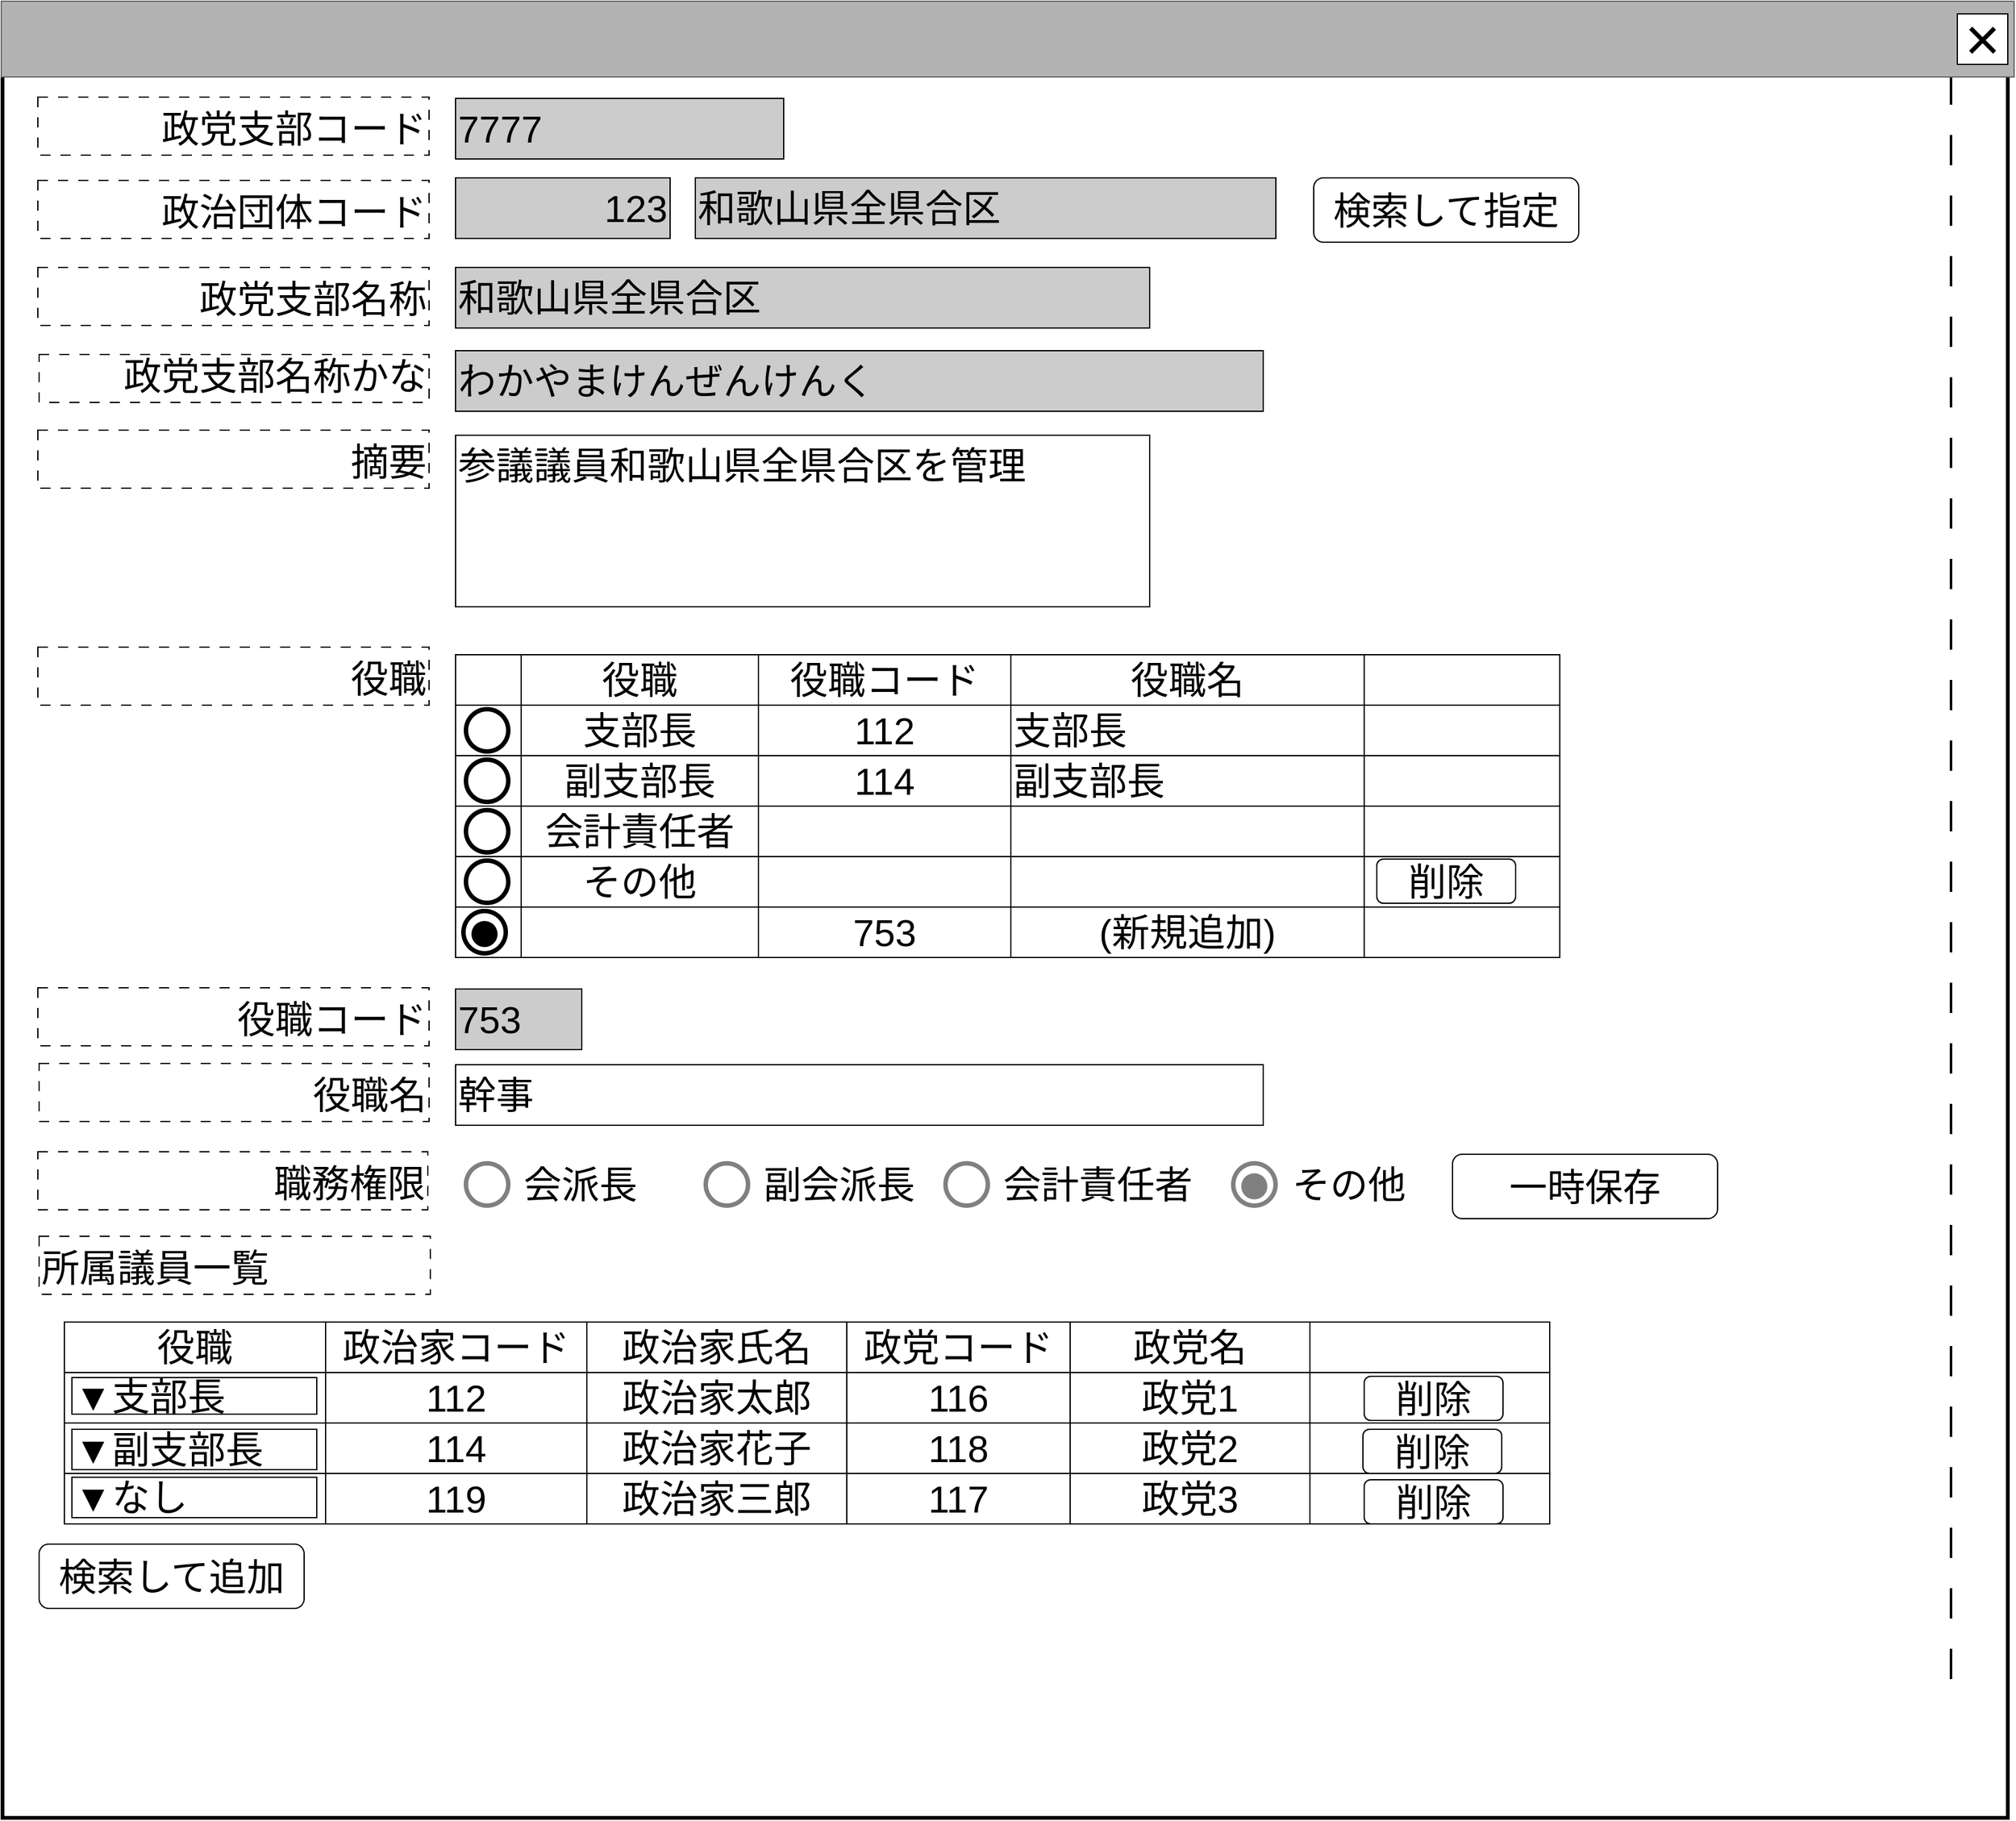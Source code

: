 <mxfile version="24.1.0" type="device">
  <diagram name="ページ1" id="LE8fIzdrHe0wcv1LTvfw">
    <mxGraphModel dx="2474" dy="1480" grid="1" gridSize="10" guides="1" tooltips="1" connect="1" arrows="1" fold="1" page="1" pageScale="1" pageWidth="1600" pageHeight="1200" math="0" shadow="0">
      <root>
        <mxCell id="0" />
        <mxCell id="cFaB45KztUIKXS-_cTrr-4" value="背景" style="locked=1;" parent="0" visible="0" />
        <mxCell id="cFaB45KztUIKXS-_cTrr-5" value="" style="rounded=0;whiteSpace=wrap;html=1;strokeWidth=3;" parent="cFaB45KztUIKXS-_cTrr-4" vertex="1">
          <mxGeometry x="1" y="1" width="1595" height="1180" as="geometry" />
        </mxCell>
        <mxCell id="cFaB45KztUIKXS-_cTrr-6" value="" style="rounded=0;whiteSpace=wrap;html=1;fillColor=#B3B3B3;fontColor=#333333;strokeColor=#666666;" parent="cFaB45KztUIKXS-_cTrr-4" vertex="1">
          <mxGeometry width="1595" height="60" as="geometry" />
        </mxCell>
        <mxCell id="cFaB45KztUIKXS-_cTrr-7" value="&lt;font style=&quot;font-size: 48px;&quot;&gt;×&lt;/font&gt;" style="rounded=0;whiteSpace=wrap;html=1;" parent="cFaB45KztUIKXS-_cTrr-4" vertex="1">
          <mxGeometry x="1550" y="10" width="40" height="40" as="geometry" />
        </mxCell>
        <mxCell id="cFaB45KztUIKXS-_cTrr-8" value="" style="rounded=0;whiteSpace=wrap;html=1;" parent="cFaB45KztUIKXS-_cTrr-4" vertex="1">
          <mxGeometry x="830" y="670" width="120" height="60" as="geometry" />
        </mxCell>
        <mxCell id="cFaB45KztUIKXS-_cTrr-9" value="ウインドウ" style="locked=1;" parent="0" />
        <mxCell id="cFaB45KztUIKXS-_cTrr-10" value="" style="rounded=0;whiteSpace=wrap;html=1;strokeWidth=3;" parent="cFaB45KztUIKXS-_cTrr-9" vertex="1">
          <mxGeometry x="1" y="1" width="1589" height="1439" as="geometry" />
        </mxCell>
        <mxCell id="-B7vAh65pWOZDP9NlgqD-0" value="" style="line;strokeWidth=2;direction=south;html=1;dashed=1;dashPattern=12 12;" parent="cFaB45KztUIKXS-_cTrr-9" vertex="1">
          <mxGeometry x="1540" y="10" width="10" height="1320" as="geometry" />
        </mxCell>
        <mxCell id="cFaB45KztUIKXS-_cTrr-11" value="" style="rounded=0;whiteSpace=wrap;html=1;fillColor=#B3B3B3;fontColor=#333333;strokeColor=#666666;" parent="cFaB45KztUIKXS-_cTrr-9" vertex="1">
          <mxGeometry width="1595" height="60" as="geometry" />
        </mxCell>
        <mxCell id="cFaB45KztUIKXS-_cTrr-12" value="&lt;font style=&quot;font-size: 48px;&quot;&gt;×&lt;/font&gt;" style="rounded=0;whiteSpace=wrap;html=1;" parent="cFaB45KztUIKXS-_cTrr-9" vertex="1">
          <mxGeometry x="1550" y="10" width="40" height="40" as="geometry" />
        </mxCell>
        <mxCell id="cFaB45KztUIKXS-_cTrr-14" value="名称未設定レイヤ" style="" parent="0" />
        <mxCell id="cDHuPOXS9VM1hq6QltUD-43" value="&lt;span style=&quot;font-size: 30px;&quot;&gt;政党支部コード&lt;/span&gt;" style="rounded=0;whiteSpace=wrap;html=1;align=right;dashed=1;dashPattern=8 8;verticalAlign=bottom;" parent="cFaB45KztUIKXS-_cTrr-14" vertex="1">
          <mxGeometry x="29" y="76" width="310" height="46" as="geometry" />
        </mxCell>
        <mxCell id="cDHuPOXS9VM1hq6QltUD-46" value="&lt;span style=&quot;font-size: 30px;&quot;&gt;和歌山県全県合区&lt;/span&gt;" style="rounded=0;whiteSpace=wrap;html=1;align=left;fillColor=#CCCCCC;" parent="cFaB45KztUIKXS-_cTrr-14" vertex="1">
          <mxGeometry x="360" y="211" width="550" height="48" as="geometry" />
        </mxCell>
        <mxCell id="cDHuPOXS9VM1hq6QltUD-47" value="&lt;span style=&quot;font-size: 30px;&quot;&gt;政党支部名称かな&lt;/span&gt;" style="rounded=0;whiteSpace=wrap;html=1;align=right;dashed=1;dashPattern=8 8;verticalAlign=bottom;" parent="cFaB45KztUIKXS-_cTrr-14" vertex="1">
          <mxGeometry x="30" y="280" width="309" height="38" as="geometry" />
        </mxCell>
        <mxCell id="cDHuPOXS9VM1hq6QltUD-48" value="&lt;span style=&quot;font-size: 30px;&quot;&gt;わかやまけんぜんけんく&lt;/span&gt;" style="rounded=0;whiteSpace=wrap;html=1;align=left;fillColor=#CCCCCC;" parent="cFaB45KztUIKXS-_cTrr-14" vertex="1">
          <mxGeometry x="360" y="277" width="640" height="48" as="geometry" />
        </mxCell>
        <mxCell id="cDHuPOXS9VM1hq6QltUD-49" value="&lt;font style=&quot;font-size: 30px;&quot;&gt;7777&lt;/font&gt;" style="rounded=0;whiteSpace=wrap;html=1;align=left;fillColor=#CCCCCC;" parent="cFaB45KztUIKXS-_cTrr-14" vertex="1">
          <mxGeometry x="360" y="77" width="260" height="48" as="geometry" />
        </mxCell>
        <mxCell id="kxWkAaZomFuKM2yIZcbC-111" value="" style="shape=table;startSize=0;container=1;collapsible=0;childLayout=tableLayout;fontSize=16;" parent="cFaB45KztUIKXS-_cTrr-14" vertex="1">
          <mxGeometry x="50" y="1047" width="1177" height="160" as="geometry" />
        </mxCell>
        <mxCell id="kxWkAaZomFuKM2yIZcbC-112" value="" style="shape=tableRow;horizontal=0;startSize=0;swimlaneHead=0;swimlaneBody=0;strokeColor=inherit;top=0;left=0;bottom=0;right=0;collapsible=0;dropTarget=0;fillColor=none;points=[[0,0.5],[1,0.5]];portConstraint=eastwest;fontSize=16;" parent="kxWkAaZomFuKM2yIZcbC-111" vertex="1">
          <mxGeometry width="1177" height="40" as="geometry" />
        </mxCell>
        <mxCell id="h00NxnYhf-O3vJvK6x-P-5" value="&lt;font style=&quot;font-size: 30px;&quot;&gt;役職&lt;/font&gt;" style="shape=partialRectangle;html=1;whiteSpace=wrap;connectable=0;strokeColor=inherit;overflow=hidden;fillColor=none;top=0;left=0;bottom=0;right=0;pointerEvents=1;fontSize=16;" parent="kxWkAaZomFuKM2yIZcbC-112" vertex="1">
          <mxGeometry width="207" height="40" as="geometry">
            <mxRectangle width="207" height="40" as="alternateBounds" />
          </mxGeometry>
        </mxCell>
        <mxCell id="kxWkAaZomFuKM2yIZcbC-113" value="&lt;font style=&quot;font-size: 30px;&quot;&gt;政治家コード&lt;/font&gt;" style="shape=partialRectangle;html=1;whiteSpace=wrap;connectable=0;strokeColor=inherit;overflow=hidden;fillColor=none;top=0;left=0;bottom=0;right=0;pointerEvents=1;fontSize=16;" parent="kxWkAaZomFuKM2yIZcbC-112" vertex="1">
          <mxGeometry x="207" width="207" height="40" as="geometry">
            <mxRectangle width="207" height="40" as="alternateBounds" />
          </mxGeometry>
        </mxCell>
        <mxCell id="kxWkAaZomFuKM2yIZcbC-114" value="&lt;font style=&quot;font-size: 30px;&quot;&gt;政治家氏名&lt;/font&gt;" style="shape=partialRectangle;html=1;whiteSpace=wrap;connectable=0;strokeColor=inherit;overflow=hidden;fillColor=none;top=0;left=0;bottom=0;right=0;pointerEvents=1;fontSize=16;" parent="kxWkAaZomFuKM2yIZcbC-112" vertex="1">
          <mxGeometry x="414" width="206" height="40" as="geometry">
            <mxRectangle width="206" height="40" as="alternateBounds" />
          </mxGeometry>
        </mxCell>
        <mxCell id="kxWkAaZomFuKM2yIZcbC-115" value="&lt;font style=&quot;font-size: 30px;&quot;&gt;政党コード&lt;/font&gt;" style="shape=partialRectangle;html=1;whiteSpace=wrap;connectable=0;strokeColor=inherit;overflow=hidden;fillColor=none;top=0;left=0;bottom=0;right=0;pointerEvents=1;fontSize=16;" parent="kxWkAaZomFuKM2yIZcbC-112" vertex="1">
          <mxGeometry x="620" width="177" height="40" as="geometry">
            <mxRectangle width="177" height="40" as="alternateBounds" />
          </mxGeometry>
        </mxCell>
        <mxCell id="kxWkAaZomFuKM2yIZcbC-131" value="&lt;font style=&quot;font-size: 30px;&quot;&gt;政党名&lt;/font&gt;" style="shape=partialRectangle;html=1;whiteSpace=wrap;connectable=0;strokeColor=inherit;overflow=hidden;fillColor=none;top=0;left=0;bottom=0;right=0;pointerEvents=1;fontSize=16;" parent="kxWkAaZomFuKM2yIZcbC-112" vertex="1">
          <mxGeometry x="797" width="190" height="40" as="geometry">
            <mxRectangle width="190" height="40" as="alternateBounds" />
          </mxGeometry>
        </mxCell>
        <mxCell id="kdS2us7QfJVSO1tXntZr-59" style="shape=partialRectangle;html=1;whiteSpace=wrap;connectable=0;strokeColor=inherit;overflow=hidden;fillColor=none;top=0;left=0;bottom=0;right=0;pointerEvents=1;fontSize=16;" parent="kxWkAaZomFuKM2yIZcbC-112" vertex="1">
          <mxGeometry x="987" width="190" height="40" as="geometry">
            <mxRectangle width="190" height="40" as="alternateBounds" />
          </mxGeometry>
        </mxCell>
        <mxCell id="kxWkAaZomFuKM2yIZcbC-116" value="" style="shape=tableRow;horizontal=0;startSize=0;swimlaneHead=0;swimlaneBody=0;strokeColor=inherit;top=0;left=0;bottom=0;right=0;collapsible=0;dropTarget=0;fillColor=none;points=[[0,0.5],[1,0.5]];portConstraint=eastwest;fontSize=16;" parent="kxWkAaZomFuKM2yIZcbC-111" vertex="1">
          <mxGeometry y="40" width="1177" height="40" as="geometry" />
        </mxCell>
        <mxCell id="h00NxnYhf-O3vJvK6x-P-6" style="shape=partialRectangle;html=1;whiteSpace=wrap;connectable=0;strokeColor=inherit;overflow=hidden;fillColor=none;top=0;left=0;bottom=0;right=0;pointerEvents=1;fontSize=16;" parent="kxWkAaZomFuKM2yIZcbC-116" vertex="1">
          <mxGeometry width="207" height="40" as="geometry">
            <mxRectangle width="207" height="40" as="alternateBounds" />
          </mxGeometry>
        </mxCell>
        <mxCell id="kxWkAaZomFuKM2yIZcbC-117" value="&lt;font style=&quot;font-size: 30px;&quot;&gt;112&lt;/font&gt;" style="shape=partialRectangle;html=1;whiteSpace=wrap;connectable=0;strokeColor=inherit;overflow=hidden;fillColor=none;top=0;left=0;bottom=0;right=0;pointerEvents=1;fontSize=16;" parent="kxWkAaZomFuKM2yIZcbC-116" vertex="1">
          <mxGeometry x="207" width="207" height="40" as="geometry">
            <mxRectangle width="207" height="40" as="alternateBounds" />
          </mxGeometry>
        </mxCell>
        <mxCell id="kxWkAaZomFuKM2yIZcbC-118" value="&lt;font style=&quot;font-size: 30px;&quot;&gt;政治家太郎&lt;/font&gt;" style="shape=partialRectangle;html=1;whiteSpace=wrap;connectable=0;strokeColor=inherit;overflow=hidden;fillColor=none;top=0;left=0;bottom=0;right=0;pointerEvents=1;fontSize=16;" parent="kxWkAaZomFuKM2yIZcbC-116" vertex="1">
          <mxGeometry x="414" width="206" height="40" as="geometry">
            <mxRectangle width="206" height="40" as="alternateBounds" />
          </mxGeometry>
        </mxCell>
        <mxCell id="kxWkAaZomFuKM2yIZcbC-119" value="&lt;font style=&quot;font-size: 30px;&quot;&gt;116&lt;/font&gt;" style="shape=partialRectangle;html=1;whiteSpace=wrap;connectable=0;strokeColor=inherit;overflow=hidden;fillColor=none;top=0;left=0;bottom=0;right=0;pointerEvents=1;fontSize=16;" parent="kxWkAaZomFuKM2yIZcbC-116" vertex="1">
          <mxGeometry x="620" width="177" height="40" as="geometry">
            <mxRectangle width="177" height="40" as="alternateBounds" />
          </mxGeometry>
        </mxCell>
        <mxCell id="kxWkAaZomFuKM2yIZcbC-132" value="&lt;font style=&quot;font-size: 30px;&quot;&gt;政党1&lt;/font&gt;" style="shape=partialRectangle;html=1;whiteSpace=wrap;connectable=0;strokeColor=inherit;overflow=hidden;fillColor=none;top=0;left=0;bottom=0;right=0;pointerEvents=1;fontSize=16;" parent="kxWkAaZomFuKM2yIZcbC-116" vertex="1">
          <mxGeometry x="797" width="190" height="40" as="geometry">
            <mxRectangle width="190" height="40" as="alternateBounds" />
          </mxGeometry>
        </mxCell>
        <mxCell id="kdS2us7QfJVSO1tXntZr-60" value="" style="shape=partialRectangle;html=1;whiteSpace=wrap;connectable=0;strokeColor=inherit;overflow=hidden;fillColor=none;top=0;left=0;bottom=0;right=0;pointerEvents=1;fontSize=16;" parent="kxWkAaZomFuKM2yIZcbC-116" vertex="1">
          <mxGeometry x="987" width="190" height="40" as="geometry">
            <mxRectangle width="190" height="40" as="alternateBounds" />
          </mxGeometry>
        </mxCell>
        <mxCell id="kxWkAaZomFuKM2yIZcbC-120" value="" style="shape=tableRow;horizontal=0;startSize=0;swimlaneHead=0;swimlaneBody=0;strokeColor=inherit;top=0;left=0;bottom=0;right=0;collapsible=0;dropTarget=0;fillColor=none;points=[[0,0.5],[1,0.5]];portConstraint=eastwest;fontSize=16;" parent="kxWkAaZomFuKM2yIZcbC-111" vertex="1">
          <mxGeometry y="80" width="1177" height="40" as="geometry" />
        </mxCell>
        <mxCell id="h00NxnYhf-O3vJvK6x-P-7" style="shape=partialRectangle;html=1;whiteSpace=wrap;connectable=0;strokeColor=inherit;overflow=hidden;fillColor=none;top=0;left=0;bottom=0;right=0;pointerEvents=1;fontSize=16;" parent="kxWkAaZomFuKM2yIZcbC-120" vertex="1">
          <mxGeometry width="207" height="40" as="geometry">
            <mxRectangle width="207" height="40" as="alternateBounds" />
          </mxGeometry>
        </mxCell>
        <mxCell id="kxWkAaZomFuKM2yIZcbC-121" value="&lt;font style=&quot;font-size: 30px;&quot;&gt;114&lt;/font&gt;" style="shape=partialRectangle;html=1;whiteSpace=wrap;connectable=0;strokeColor=inherit;overflow=hidden;fillColor=none;top=0;left=0;bottom=0;right=0;pointerEvents=1;fontSize=16;" parent="kxWkAaZomFuKM2yIZcbC-120" vertex="1">
          <mxGeometry x="207" width="207" height="40" as="geometry">
            <mxRectangle width="207" height="40" as="alternateBounds" />
          </mxGeometry>
        </mxCell>
        <mxCell id="kxWkAaZomFuKM2yIZcbC-122" value="&lt;font style=&quot;font-size: 30px;&quot;&gt;政治家花子&lt;/font&gt;" style="shape=partialRectangle;html=1;whiteSpace=wrap;connectable=0;strokeColor=inherit;overflow=hidden;fillColor=none;top=0;left=0;bottom=0;right=0;pointerEvents=1;fontSize=16;" parent="kxWkAaZomFuKM2yIZcbC-120" vertex="1">
          <mxGeometry x="414" width="206" height="40" as="geometry">
            <mxRectangle width="206" height="40" as="alternateBounds" />
          </mxGeometry>
        </mxCell>
        <mxCell id="kxWkAaZomFuKM2yIZcbC-123" value="&lt;font style=&quot;font-size: 30px;&quot;&gt;118&lt;/font&gt;" style="shape=partialRectangle;html=1;whiteSpace=wrap;connectable=0;strokeColor=inherit;overflow=hidden;fillColor=none;top=0;left=0;bottom=0;right=0;pointerEvents=1;fontSize=16;" parent="kxWkAaZomFuKM2yIZcbC-120" vertex="1">
          <mxGeometry x="620" width="177" height="40" as="geometry">
            <mxRectangle width="177" height="40" as="alternateBounds" />
          </mxGeometry>
        </mxCell>
        <mxCell id="kxWkAaZomFuKM2yIZcbC-133" value="&lt;font style=&quot;font-size: 30px;&quot;&gt;政党2&lt;/font&gt;" style="shape=partialRectangle;html=1;whiteSpace=wrap;connectable=0;strokeColor=inherit;overflow=hidden;fillColor=none;top=0;left=0;bottom=0;right=0;pointerEvents=1;fontSize=16;" parent="kxWkAaZomFuKM2yIZcbC-120" vertex="1">
          <mxGeometry x="797" width="190" height="40" as="geometry">
            <mxRectangle width="190" height="40" as="alternateBounds" />
          </mxGeometry>
        </mxCell>
        <mxCell id="kdS2us7QfJVSO1tXntZr-61" style="shape=partialRectangle;html=1;whiteSpace=wrap;connectable=0;strokeColor=inherit;overflow=hidden;fillColor=none;top=0;left=0;bottom=0;right=0;pointerEvents=1;fontSize=16;" parent="kxWkAaZomFuKM2yIZcbC-120" vertex="1">
          <mxGeometry x="987" width="190" height="40" as="geometry">
            <mxRectangle width="190" height="40" as="alternateBounds" />
          </mxGeometry>
        </mxCell>
        <mxCell id="h00NxnYhf-O3vJvK6x-P-10" style="shape=tableRow;horizontal=0;startSize=0;swimlaneHead=0;swimlaneBody=0;strokeColor=inherit;top=0;left=0;bottom=0;right=0;collapsible=0;dropTarget=0;fillColor=none;points=[[0,0.5],[1,0.5]];portConstraint=eastwest;fontSize=16;" parent="kxWkAaZomFuKM2yIZcbC-111" vertex="1">
          <mxGeometry y="120" width="1177" height="40" as="geometry" />
        </mxCell>
        <mxCell id="h00NxnYhf-O3vJvK6x-P-11" style="shape=partialRectangle;html=1;whiteSpace=wrap;connectable=0;strokeColor=inherit;overflow=hidden;fillColor=none;top=0;left=0;bottom=0;right=0;pointerEvents=1;fontSize=16;" parent="h00NxnYhf-O3vJvK6x-P-10" vertex="1">
          <mxGeometry width="207" height="40" as="geometry">
            <mxRectangle width="207" height="40" as="alternateBounds" />
          </mxGeometry>
        </mxCell>
        <mxCell id="h00NxnYhf-O3vJvK6x-P-12" value="&lt;font style=&quot;font-size: 30px;&quot;&gt;119&lt;/font&gt;" style="shape=partialRectangle;html=1;whiteSpace=wrap;connectable=0;strokeColor=inherit;overflow=hidden;fillColor=none;top=0;left=0;bottom=0;right=0;pointerEvents=1;fontSize=16;" parent="h00NxnYhf-O3vJvK6x-P-10" vertex="1">
          <mxGeometry x="207" width="207" height="40" as="geometry">
            <mxRectangle width="207" height="40" as="alternateBounds" />
          </mxGeometry>
        </mxCell>
        <mxCell id="h00NxnYhf-O3vJvK6x-P-13" value="&lt;font style=&quot;font-size: 30px;&quot;&gt;政治家三郎&lt;/font&gt;" style="shape=partialRectangle;html=1;whiteSpace=wrap;connectable=0;strokeColor=inherit;overflow=hidden;fillColor=none;top=0;left=0;bottom=0;right=0;pointerEvents=1;fontSize=16;" parent="h00NxnYhf-O3vJvK6x-P-10" vertex="1">
          <mxGeometry x="414" width="206" height="40" as="geometry">
            <mxRectangle width="206" height="40" as="alternateBounds" />
          </mxGeometry>
        </mxCell>
        <mxCell id="h00NxnYhf-O3vJvK6x-P-14" value="&lt;font style=&quot;font-size: 30px;&quot;&gt;117&lt;/font&gt;" style="shape=partialRectangle;html=1;whiteSpace=wrap;connectable=0;strokeColor=inherit;overflow=hidden;fillColor=none;top=0;left=0;bottom=0;right=0;pointerEvents=1;fontSize=16;" parent="h00NxnYhf-O3vJvK6x-P-10" vertex="1">
          <mxGeometry x="620" width="177" height="40" as="geometry">
            <mxRectangle width="177" height="40" as="alternateBounds" />
          </mxGeometry>
        </mxCell>
        <mxCell id="h00NxnYhf-O3vJvK6x-P-15" value="&lt;font style=&quot;font-size: 30px;&quot;&gt;政党3&lt;/font&gt;" style="shape=partialRectangle;html=1;whiteSpace=wrap;connectable=0;strokeColor=inherit;overflow=hidden;fillColor=none;top=0;left=0;bottom=0;right=0;pointerEvents=1;fontSize=16;" parent="h00NxnYhf-O3vJvK6x-P-10" vertex="1">
          <mxGeometry x="797" width="190" height="40" as="geometry">
            <mxRectangle width="190" height="40" as="alternateBounds" />
          </mxGeometry>
        </mxCell>
        <mxCell id="kdS2us7QfJVSO1tXntZr-62" style="shape=partialRectangle;html=1;whiteSpace=wrap;connectable=0;strokeColor=inherit;overflow=hidden;fillColor=none;top=0;left=0;bottom=0;right=0;pointerEvents=1;fontSize=16;" parent="h00NxnYhf-O3vJvK6x-P-10" vertex="1">
          <mxGeometry x="987" width="190" height="40" as="geometry">
            <mxRectangle width="190" height="40" as="alternateBounds" />
          </mxGeometry>
        </mxCell>
        <mxCell id="kxWkAaZomFuKM2yIZcbC-124" value="&lt;span style=&quot;font-size: 30px;&quot;&gt;所属議員一覧&lt;/span&gt;" style="rounded=0;whiteSpace=wrap;html=1;align=left;dashed=1;dashPattern=8 8;verticalAlign=bottom;" parent="cFaB45KztUIKXS-_cTrr-14" vertex="1">
          <mxGeometry x="30" y="979" width="310" height="46" as="geometry" />
        </mxCell>
        <mxCell id="h00NxnYhf-O3vJvK6x-P-8" value="&lt;span style=&quot;font-size: 30px;&quot;&gt;▼支部長&lt;/span&gt;" style="rounded=0;whiteSpace=wrap;html=1;align=left;" parent="cFaB45KztUIKXS-_cTrr-14" vertex="1">
          <mxGeometry x="56" y="1091" width="194" height="29" as="geometry" />
        </mxCell>
        <mxCell id="h00NxnYhf-O3vJvK6x-P-9" value="&lt;span style=&quot;font-size: 30px;&quot;&gt;▼副支部長&lt;/span&gt;" style="rounded=0;whiteSpace=wrap;html=1;align=left;" parent="cFaB45KztUIKXS-_cTrr-14" vertex="1">
          <mxGeometry x="56" y="1132" width="194" height="32" as="geometry" />
        </mxCell>
        <mxCell id="h00NxnYhf-O3vJvK6x-P-18" value="&lt;span style=&quot;font-size: 30px;&quot;&gt;▼なし&lt;/span&gt;" style="rounded=0;whiteSpace=wrap;html=1;align=left;" parent="cFaB45KztUIKXS-_cTrr-14" vertex="1">
          <mxGeometry x="56" y="1170" width="194" height="32" as="geometry" />
        </mxCell>
        <mxCell id="kdS2us7QfJVSO1tXntZr-0" value="&lt;span style=&quot;font-size: 30px;&quot;&gt;役職&lt;/span&gt;" style="rounded=0;whiteSpace=wrap;html=1;align=right;dashed=1;dashPattern=8 8;verticalAlign=bottom;" parent="cFaB45KztUIKXS-_cTrr-14" vertex="1">
          <mxGeometry x="29" y="512" width="310" height="46" as="geometry" />
        </mxCell>
        <mxCell id="kdS2us7QfJVSO1tXntZr-1" value="" style="shape=table;startSize=0;container=1;collapsible=0;childLayout=tableLayout;fontSize=16;" parent="cFaB45KztUIKXS-_cTrr-14" vertex="1">
          <mxGeometry x="360" y="518" width="875" height="240" as="geometry" />
        </mxCell>
        <mxCell id="kdS2us7QfJVSO1tXntZr-2" value="" style="shape=tableRow;horizontal=0;startSize=0;swimlaneHead=0;swimlaneBody=0;strokeColor=inherit;top=0;left=0;bottom=0;right=0;collapsible=0;dropTarget=0;fillColor=none;points=[[0,0.5],[1,0.5]];portConstraint=eastwest;fontSize=16;" parent="kdS2us7QfJVSO1tXntZr-1" vertex="1">
          <mxGeometry width="875" height="40" as="geometry" />
        </mxCell>
        <mxCell id="kdS2us7QfJVSO1tXntZr-38" style="shape=partialRectangle;html=1;whiteSpace=wrap;connectable=0;strokeColor=inherit;overflow=hidden;fillColor=none;top=0;left=0;bottom=0;right=0;pointerEvents=1;fontSize=16;" parent="kdS2us7QfJVSO1tXntZr-2" vertex="1">
          <mxGeometry width="52" height="40" as="geometry">
            <mxRectangle width="52" height="40" as="alternateBounds" />
          </mxGeometry>
        </mxCell>
        <mxCell id="kdS2us7QfJVSO1tXntZr-3" value="&lt;font style=&quot;font-size: 30px;&quot;&gt;役職&lt;/font&gt;" style="shape=partialRectangle;html=1;whiteSpace=wrap;connectable=0;strokeColor=inherit;overflow=hidden;fillColor=none;top=0;left=0;bottom=0;right=0;pointerEvents=1;fontSize=16;" parent="kdS2us7QfJVSO1tXntZr-2" vertex="1">
          <mxGeometry x="52" width="188" height="40" as="geometry">
            <mxRectangle width="188" height="40" as="alternateBounds" />
          </mxGeometry>
        </mxCell>
        <mxCell id="kdS2us7QfJVSO1tXntZr-4" value="&lt;font style=&quot;font-size: 30px;&quot;&gt;役職コード&lt;/font&gt;" style="shape=partialRectangle;html=1;whiteSpace=wrap;connectable=0;strokeColor=inherit;overflow=hidden;fillColor=none;top=0;left=0;bottom=0;right=0;pointerEvents=1;fontSize=16;" parent="kdS2us7QfJVSO1tXntZr-2" vertex="1">
          <mxGeometry x="240" width="200" height="40" as="geometry">
            <mxRectangle width="200" height="40" as="alternateBounds" />
          </mxGeometry>
        </mxCell>
        <mxCell id="kdS2us7QfJVSO1tXntZr-5" value="&lt;span style=&quot;font-size: 30px;&quot;&gt;役職名&lt;/span&gt;" style="shape=partialRectangle;html=1;whiteSpace=wrap;connectable=0;strokeColor=inherit;overflow=hidden;fillColor=none;top=0;left=0;bottom=0;right=0;pointerEvents=1;fontSize=16;" parent="kdS2us7QfJVSO1tXntZr-2" vertex="1">
          <mxGeometry x="440" width="280" height="40" as="geometry">
            <mxRectangle width="280" height="40" as="alternateBounds" />
          </mxGeometry>
        </mxCell>
        <mxCell id="kdS2us7QfJVSO1tXntZr-6" value="" style="shape=partialRectangle;html=1;whiteSpace=wrap;connectable=0;strokeColor=inherit;overflow=hidden;fillColor=none;top=0;left=0;bottom=0;right=0;pointerEvents=1;fontSize=16;" parent="kdS2us7QfJVSO1tXntZr-2" vertex="1">
          <mxGeometry x="720" width="155" height="40" as="geometry">
            <mxRectangle width="155" height="40" as="alternateBounds" />
          </mxGeometry>
        </mxCell>
        <mxCell id="kdS2us7QfJVSO1tXntZr-8" value="" style="shape=tableRow;horizontal=0;startSize=0;swimlaneHead=0;swimlaneBody=0;strokeColor=inherit;top=0;left=0;bottom=0;right=0;collapsible=0;dropTarget=0;fillColor=none;points=[[0,0.5],[1,0.5]];portConstraint=eastwest;fontSize=16;" parent="kdS2us7QfJVSO1tXntZr-1" vertex="1">
          <mxGeometry y="40" width="875" height="40" as="geometry" />
        </mxCell>
        <mxCell id="kdS2us7QfJVSO1tXntZr-39" style="shape=partialRectangle;html=1;whiteSpace=wrap;connectable=0;strokeColor=inherit;overflow=hidden;fillColor=none;top=0;left=0;bottom=0;right=0;pointerEvents=1;fontSize=16;" parent="kdS2us7QfJVSO1tXntZr-8" vertex="1">
          <mxGeometry width="52" height="40" as="geometry">
            <mxRectangle width="52" height="40" as="alternateBounds" />
          </mxGeometry>
        </mxCell>
        <mxCell id="kdS2us7QfJVSO1tXntZr-9" value="&lt;font style=&quot;font-size: 30px;&quot;&gt;支部長&lt;/font&gt;" style="shape=partialRectangle;html=1;whiteSpace=wrap;connectable=0;strokeColor=inherit;overflow=hidden;fillColor=none;top=0;left=0;bottom=0;right=0;pointerEvents=1;fontSize=16;" parent="kdS2us7QfJVSO1tXntZr-8" vertex="1">
          <mxGeometry x="52" width="188" height="40" as="geometry">
            <mxRectangle width="188" height="40" as="alternateBounds" />
          </mxGeometry>
        </mxCell>
        <mxCell id="kdS2us7QfJVSO1tXntZr-10" value="&lt;font style=&quot;font-size: 30px;&quot;&gt;112&lt;/font&gt;" style="shape=partialRectangle;html=1;whiteSpace=wrap;connectable=0;strokeColor=inherit;overflow=hidden;fillColor=none;top=0;left=0;bottom=0;right=0;pointerEvents=1;fontSize=16;" parent="kdS2us7QfJVSO1tXntZr-8" vertex="1">
          <mxGeometry x="240" width="200" height="40" as="geometry">
            <mxRectangle width="200" height="40" as="alternateBounds" />
          </mxGeometry>
        </mxCell>
        <mxCell id="kdS2us7QfJVSO1tXntZr-11" value="&lt;font style=&quot;font-size: 30px;&quot;&gt;支部長&lt;/font&gt;" style="shape=partialRectangle;html=1;whiteSpace=wrap;connectable=0;strokeColor=inherit;overflow=hidden;fillColor=none;top=0;left=0;bottom=0;right=0;pointerEvents=1;fontSize=16;align=left;" parent="kdS2us7QfJVSO1tXntZr-8" vertex="1">
          <mxGeometry x="440" width="280" height="40" as="geometry">
            <mxRectangle width="280" height="40" as="alternateBounds" />
          </mxGeometry>
        </mxCell>
        <mxCell id="kdS2us7QfJVSO1tXntZr-12" value="" style="shape=partialRectangle;html=1;whiteSpace=wrap;connectable=0;strokeColor=inherit;overflow=hidden;fillColor=none;top=0;left=0;bottom=0;right=0;pointerEvents=1;fontSize=16;" parent="kdS2us7QfJVSO1tXntZr-8" vertex="1">
          <mxGeometry x="720" width="155" height="40" as="geometry">
            <mxRectangle width="155" height="40" as="alternateBounds" />
          </mxGeometry>
        </mxCell>
        <mxCell id="kdS2us7QfJVSO1tXntZr-14" value="" style="shape=tableRow;horizontal=0;startSize=0;swimlaneHead=0;swimlaneBody=0;strokeColor=inherit;top=0;left=0;bottom=0;right=0;collapsible=0;dropTarget=0;fillColor=none;points=[[0,0.5],[1,0.5]];portConstraint=eastwest;fontSize=16;" parent="kdS2us7QfJVSO1tXntZr-1" vertex="1">
          <mxGeometry y="80" width="875" height="40" as="geometry" />
        </mxCell>
        <mxCell id="kdS2us7QfJVSO1tXntZr-40" style="shape=partialRectangle;html=1;whiteSpace=wrap;connectable=0;strokeColor=inherit;overflow=hidden;fillColor=none;top=0;left=0;bottom=0;right=0;pointerEvents=1;fontSize=16;" parent="kdS2us7QfJVSO1tXntZr-14" vertex="1">
          <mxGeometry width="52" height="40" as="geometry">
            <mxRectangle width="52" height="40" as="alternateBounds" />
          </mxGeometry>
        </mxCell>
        <mxCell id="kdS2us7QfJVSO1tXntZr-15" value="&lt;font style=&quot;font-size: 30px;&quot;&gt;副支部長&lt;/font&gt;" style="shape=partialRectangle;html=1;whiteSpace=wrap;connectable=0;strokeColor=inherit;overflow=hidden;fillColor=none;top=0;left=0;bottom=0;right=0;pointerEvents=1;fontSize=16;" parent="kdS2us7QfJVSO1tXntZr-14" vertex="1">
          <mxGeometry x="52" width="188" height="40" as="geometry">
            <mxRectangle width="188" height="40" as="alternateBounds" />
          </mxGeometry>
        </mxCell>
        <mxCell id="kdS2us7QfJVSO1tXntZr-16" value="&lt;font style=&quot;font-size: 30px;&quot;&gt;114&lt;/font&gt;" style="shape=partialRectangle;html=1;whiteSpace=wrap;connectable=0;strokeColor=inherit;overflow=hidden;fillColor=none;top=0;left=0;bottom=0;right=0;pointerEvents=1;fontSize=16;" parent="kdS2us7QfJVSO1tXntZr-14" vertex="1">
          <mxGeometry x="240" width="200" height="40" as="geometry">
            <mxRectangle width="200" height="40" as="alternateBounds" />
          </mxGeometry>
        </mxCell>
        <mxCell id="kdS2us7QfJVSO1tXntZr-17" value="&lt;font style=&quot;font-size: 30px;&quot;&gt;副支部長&lt;/font&gt;" style="shape=partialRectangle;html=1;whiteSpace=wrap;connectable=0;strokeColor=inherit;overflow=hidden;fillColor=none;top=0;left=0;bottom=0;right=0;pointerEvents=1;fontSize=16;align=left;" parent="kdS2us7QfJVSO1tXntZr-14" vertex="1">
          <mxGeometry x="440" width="280" height="40" as="geometry">
            <mxRectangle width="280" height="40" as="alternateBounds" />
          </mxGeometry>
        </mxCell>
        <mxCell id="kdS2us7QfJVSO1tXntZr-18" value="" style="shape=partialRectangle;html=1;whiteSpace=wrap;connectable=0;strokeColor=inherit;overflow=hidden;fillColor=none;top=0;left=0;bottom=0;right=0;pointerEvents=1;fontSize=16;" parent="kdS2us7QfJVSO1tXntZr-14" vertex="1">
          <mxGeometry x="720" width="155" height="40" as="geometry">
            <mxRectangle width="155" height="40" as="alternateBounds" />
          </mxGeometry>
        </mxCell>
        <mxCell id="kdS2us7QfJVSO1tXntZr-20" style="shape=tableRow;horizontal=0;startSize=0;swimlaneHead=0;swimlaneBody=0;strokeColor=inherit;top=0;left=0;bottom=0;right=0;collapsible=0;dropTarget=0;fillColor=none;points=[[0,0.5],[1,0.5]];portConstraint=eastwest;fontSize=16;" parent="kdS2us7QfJVSO1tXntZr-1" vertex="1">
          <mxGeometry y="120" width="875" height="40" as="geometry" />
        </mxCell>
        <mxCell id="kdS2us7QfJVSO1tXntZr-41" style="shape=partialRectangle;html=1;whiteSpace=wrap;connectable=0;strokeColor=inherit;overflow=hidden;fillColor=none;top=0;left=0;bottom=0;right=0;pointerEvents=1;fontSize=16;" parent="kdS2us7QfJVSO1tXntZr-20" vertex="1">
          <mxGeometry width="52" height="40" as="geometry">
            <mxRectangle width="52" height="40" as="alternateBounds" />
          </mxGeometry>
        </mxCell>
        <mxCell id="kdS2us7QfJVSO1tXntZr-21" value="&lt;font style=&quot;font-size: 30px;&quot;&gt;会計責任者&lt;/font&gt;" style="shape=partialRectangle;html=1;whiteSpace=wrap;connectable=0;strokeColor=inherit;overflow=hidden;fillColor=none;top=0;left=0;bottom=0;right=0;pointerEvents=1;fontSize=16;" parent="kdS2us7QfJVSO1tXntZr-20" vertex="1">
          <mxGeometry x="52" width="188" height="40" as="geometry">
            <mxRectangle width="188" height="40" as="alternateBounds" />
          </mxGeometry>
        </mxCell>
        <mxCell id="kdS2us7QfJVSO1tXntZr-22" value="" style="shape=partialRectangle;html=1;whiteSpace=wrap;connectable=0;strokeColor=inherit;overflow=hidden;fillColor=none;top=0;left=0;bottom=0;right=0;pointerEvents=1;fontSize=16;" parent="kdS2us7QfJVSO1tXntZr-20" vertex="1">
          <mxGeometry x="240" width="200" height="40" as="geometry">
            <mxRectangle width="200" height="40" as="alternateBounds" />
          </mxGeometry>
        </mxCell>
        <mxCell id="kdS2us7QfJVSO1tXntZr-23" value="" style="shape=partialRectangle;html=1;whiteSpace=wrap;connectable=0;strokeColor=inherit;overflow=hidden;fillColor=none;top=0;left=0;bottom=0;right=0;pointerEvents=1;fontSize=16;" parent="kdS2us7QfJVSO1tXntZr-20" vertex="1">
          <mxGeometry x="440" width="280" height="40" as="geometry">
            <mxRectangle width="280" height="40" as="alternateBounds" />
          </mxGeometry>
        </mxCell>
        <mxCell id="kdS2us7QfJVSO1tXntZr-24" value="" style="shape=partialRectangle;html=1;whiteSpace=wrap;connectable=0;strokeColor=inherit;overflow=hidden;fillColor=none;top=0;left=0;bottom=0;right=0;pointerEvents=1;fontSize=16;" parent="kdS2us7QfJVSO1tXntZr-20" vertex="1">
          <mxGeometry x="720" width="155" height="40" as="geometry">
            <mxRectangle width="155" height="40" as="alternateBounds" />
          </mxGeometry>
        </mxCell>
        <mxCell id="kdS2us7QfJVSO1tXntZr-32" style="shape=tableRow;horizontal=0;startSize=0;swimlaneHead=0;swimlaneBody=0;strokeColor=inherit;top=0;left=0;bottom=0;right=0;collapsible=0;dropTarget=0;fillColor=none;points=[[0,0.5],[1,0.5]];portConstraint=eastwest;fontSize=16;" parent="kdS2us7QfJVSO1tXntZr-1" vertex="1">
          <mxGeometry y="160" width="875" height="40" as="geometry" />
        </mxCell>
        <mxCell id="kdS2us7QfJVSO1tXntZr-42" style="shape=partialRectangle;html=1;whiteSpace=wrap;connectable=0;strokeColor=inherit;overflow=hidden;fillColor=none;top=0;left=0;bottom=0;right=0;pointerEvents=1;fontSize=16;" parent="kdS2us7QfJVSO1tXntZr-32" vertex="1">
          <mxGeometry width="52" height="40" as="geometry">
            <mxRectangle width="52" height="40" as="alternateBounds" />
          </mxGeometry>
        </mxCell>
        <mxCell id="kdS2us7QfJVSO1tXntZr-33" value="&lt;font style=&quot;font-size: 30px;&quot;&gt;その他&lt;/font&gt;" style="shape=partialRectangle;html=1;whiteSpace=wrap;connectable=0;strokeColor=inherit;overflow=hidden;fillColor=none;top=0;left=0;bottom=0;right=0;pointerEvents=1;fontSize=16;" parent="kdS2us7QfJVSO1tXntZr-32" vertex="1">
          <mxGeometry x="52" width="188" height="40" as="geometry">
            <mxRectangle width="188" height="40" as="alternateBounds" />
          </mxGeometry>
        </mxCell>
        <mxCell id="kdS2us7QfJVSO1tXntZr-34" style="shape=partialRectangle;html=1;whiteSpace=wrap;connectable=0;strokeColor=inherit;overflow=hidden;fillColor=none;top=0;left=0;bottom=0;right=0;pointerEvents=1;fontSize=16;" parent="kdS2us7QfJVSO1tXntZr-32" vertex="1">
          <mxGeometry x="240" width="200" height="40" as="geometry">
            <mxRectangle width="200" height="40" as="alternateBounds" />
          </mxGeometry>
        </mxCell>
        <mxCell id="kdS2us7QfJVSO1tXntZr-35" style="shape=partialRectangle;html=1;whiteSpace=wrap;connectable=0;strokeColor=inherit;overflow=hidden;fillColor=none;top=0;left=0;bottom=0;right=0;pointerEvents=1;fontSize=16;" parent="kdS2us7QfJVSO1tXntZr-32" vertex="1">
          <mxGeometry x="440" width="280" height="40" as="geometry">
            <mxRectangle width="280" height="40" as="alternateBounds" />
          </mxGeometry>
        </mxCell>
        <mxCell id="kdS2us7QfJVSO1tXntZr-36" value="" style="shape=partialRectangle;html=1;whiteSpace=wrap;connectable=0;strokeColor=inherit;overflow=hidden;fillColor=none;top=0;left=0;bottom=0;right=0;pointerEvents=1;fontSize=16;" parent="kdS2us7QfJVSO1tXntZr-32" vertex="1">
          <mxGeometry x="720" width="155" height="40" as="geometry">
            <mxRectangle width="155" height="40" as="alternateBounds" />
          </mxGeometry>
        </mxCell>
        <mxCell id="kdS2us7QfJVSO1tXntZr-26" style="shape=tableRow;horizontal=0;startSize=0;swimlaneHead=0;swimlaneBody=0;strokeColor=inherit;top=0;left=0;bottom=0;right=0;collapsible=0;dropTarget=0;fillColor=none;points=[[0,0.5],[1,0.5]];portConstraint=eastwest;fontSize=16;" parent="kdS2us7QfJVSO1tXntZr-1" vertex="1">
          <mxGeometry y="200" width="875" height="40" as="geometry" />
        </mxCell>
        <mxCell id="kdS2us7QfJVSO1tXntZr-43" style="shape=partialRectangle;html=1;whiteSpace=wrap;connectable=0;strokeColor=inherit;overflow=hidden;fillColor=none;top=0;left=0;bottom=0;right=0;pointerEvents=1;fontSize=16;" parent="kdS2us7QfJVSO1tXntZr-26" vertex="1">
          <mxGeometry width="52" height="40" as="geometry">
            <mxRectangle width="52" height="40" as="alternateBounds" />
          </mxGeometry>
        </mxCell>
        <mxCell id="kdS2us7QfJVSO1tXntZr-27" value="" style="shape=partialRectangle;html=1;whiteSpace=wrap;connectable=0;strokeColor=inherit;overflow=hidden;fillColor=none;top=0;left=0;bottom=0;right=0;pointerEvents=1;fontSize=16;" parent="kdS2us7QfJVSO1tXntZr-26" vertex="1">
          <mxGeometry x="52" width="188" height="40" as="geometry">
            <mxRectangle width="188" height="40" as="alternateBounds" />
          </mxGeometry>
        </mxCell>
        <mxCell id="kdS2us7QfJVSO1tXntZr-28" value="&lt;font style=&quot;font-size: 30px;&quot;&gt;753&lt;/font&gt;" style="shape=partialRectangle;html=1;whiteSpace=wrap;connectable=0;strokeColor=inherit;overflow=hidden;fillColor=none;top=0;left=0;bottom=0;right=0;pointerEvents=1;fontSize=16;" parent="kdS2us7QfJVSO1tXntZr-26" vertex="1">
          <mxGeometry x="240" width="200" height="40" as="geometry">
            <mxRectangle width="200" height="40" as="alternateBounds" />
          </mxGeometry>
        </mxCell>
        <mxCell id="kdS2us7QfJVSO1tXntZr-29" value="&lt;font style=&quot;font-size: 30px;&quot;&gt;(新規追加)&lt;/font&gt;" style="shape=partialRectangle;html=1;whiteSpace=wrap;connectable=0;strokeColor=inherit;overflow=hidden;fillColor=none;top=0;left=0;bottom=0;right=0;pointerEvents=1;fontSize=16;" parent="kdS2us7QfJVSO1tXntZr-26" vertex="1">
          <mxGeometry x="440" width="280" height="40" as="geometry">
            <mxRectangle width="280" height="40" as="alternateBounds" />
          </mxGeometry>
        </mxCell>
        <mxCell id="kdS2us7QfJVSO1tXntZr-30" style="shape=partialRectangle;html=1;whiteSpace=wrap;connectable=0;strokeColor=inherit;overflow=hidden;fillColor=none;top=0;left=0;bottom=0;right=0;pointerEvents=1;fontSize=16;" parent="kdS2us7QfJVSO1tXntZr-26" vertex="1">
          <mxGeometry x="720" width="155" height="40" as="geometry">
            <mxRectangle width="155" height="40" as="alternateBounds" />
          </mxGeometry>
        </mxCell>
        <mxCell id="kdS2us7QfJVSO1tXntZr-44" value="&lt;font style=&quot;font-size: 84px;&quot;&gt;○&lt;/font&gt;" style="text;html=1;strokeColor=none;fillColor=none;align=center;verticalAlign=middle;whiteSpace=wrap;rounded=0;fontSize=60;" parent="cFaB45KztUIKXS-_cTrr-14" vertex="1">
          <mxGeometry x="355" y="559" width="60" height="30" as="geometry" />
        </mxCell>
        <mxCell id="kdS2us7QfJVSO1tXntZr-45" style="shape=partialRectangle;html=1;whiteSpace=wrap;connectable=0;strokeColor=inherit;overflow=hidden;fillColor=none;top=0;left=0;bottom=0;right=0;pointerEvents=1;fontSize=16;" parent="cFaB45KztUIKXS-_cTrr-14" vertex="1">
          <mxGeometry x="359" y="719" width="50" height="40" as="geometry">
            <mxRectangle width="50" height="40" as="alternateBounds" />
          </mxGeometry>
        </mxCell>
        <mxCell id="kdS2us7QfJVSO1tXntZr-46" value="&lt;font style=&quot;font-size: 84px;&quot;&gt;○&lt;/font&gt;" style="text;html=1;strokeColor=none;fillColor=none;align=center;verticalAlign=middle;whiteSpace=wrap;rounded=0;fontSize=60;" parent="cFaB45KztUIKXS-_cTrr-14" vertex="1">
          <mxGeometry x="353" y="719" width="60" height="30" as="geometry" />
        </mxCell>
        <mxCell id="kdS2us7QfJVSO1tXntZr-47" value="&lt;font style=&quot;font-size: 48px;&quot;&gt;●&lt;/font&gt;" style="text;html=1;strokeColor=none;fillColor=none;align=center;verticalAlign=middle;whiteSpace=wrap;rounded=0;fontSize=48;" parent="cFaB45KztUIKXS-_cTrr-14" vertex="1">
          <mxGeometry x="353" y="721" width="60" height="30" as="geometry" />
        </mxCell>
        <mxCell id="kdS2us7QfJVSO1tXntZr-48" value="&lt;font style=&quot;font-size: 84px;&quot;&gt;○&lt;/font&gt;" style="text;html=1;strokeColor=none;fillColor=none;align=center;verticalAlign=middle;whiteSpace=wrap;rounded=0;fontSize=60;" parent="cFaB45KztUIKXS-_cTrr-14" vertex="1">
          <mxGeometry x="355" y="599" width="60" height="30" as="geometry" />
        </mxCell>
        <mxCell id="kdS2us7QfJVSO1tXntZr-49" value="&lt;font style=&quot;font-size: 84px;&quot;&gt;○&lt;/font&gt;" style="text;html=1;strokeColor=none;fillColor=none;align=center;verticalAlign=middle;whiteSpace=wrap;rounded=0;fontSize=60;" parent="cFaB45KztUIKXS-_cTrr-14" vertex="1">
          <mxGeometry x="355" y="639" width="60" height="30" as="geometry" />
        </mxCell>
        <mxCell id="kdS2us7QfJVSO1tXntZr-50" value="&lt;font style=&quot;font-size: 84px;&quot;&gt;○&lt;/font&gt;" style="text;html=1;strokeColor=none;fillColor=none;align=center;verticalAlign=middle;whiteSpace=wrap;rounded=0;fontSize=60;" parent="cFaB45KztUIKXS-_cTrr-14" vertex="1">
          <mxGeometry x="355" y="679" width="60" height="30" as="geometry" />
        </mxCell>
        <mxCell id="kdS2us7QfJVSO1tXntZr-52" value="&lt;span style=&quot;font-size: 30px;&quot;&gt;役職コード&lt;/span&gt;" style="rounded=0;whiteSpace=wrap;html=1;align=right;dashed=1;dashPattern=8 8;verticalAlign=bottom;" parent="cFaB45KztUIKXS-_cTrr-14" vertex="1">
          <mxGeometry x="29" y="782" width="310" height="46" as="geometry" />
        </mxCell>
        <mxCell id="kdS2us7QfJVSO1tXntZr-54" value="&lt;span style=&quot;font-size: 30px;&quot;&gt;役職名&lt;/span&gt;" style="rounded=0;whiteSpace=wrap;html=1;align=right;dashed=1;dashPattern=8 8;verticalAlign=bottom;" parent="cFaB45KztUIKXS-_cTrr-14" vertex="1">
          <mxGeometry x="30" y="842" width="309" height="46" as="geometry" />
        </mxCell>
        <mxCell id="kdS2us7QfJVSO1tXntZr-55" value="&lt;span style=&quot;font-size: 30px;&quot;&gt;幹事&lt;/span&gt;" style="rounded=0;whiteSpace=wrap;html=1;align=left;" parent="cFaB45KztUIKXS-_cTrr-14" vertex="1">
          <mxGeometry x="360" y="843" width="640" height="48" as="geometry" />
        </mxCell>
        <mxCell id="kdS2us7QfJVSO1tXntZr-56" value="&lt;font style=&quot;font-size: 30px;&quot;&gt;753&lt;/font&gt;" style="rounded=0;whiteSpace=wrap;html=1;align=left;fillColor=#CCCCCC;" parent="cFaB45KztUIKXS-_cTrr-14" vertex="1">
          <mxGeometry x="360" y="783" width="100" height="48" as="geometry" />
        </mxCell>
        <mxCell id="kdS2us7QfJVSO1tXntZr-58" value="&lt;span style=&quot;font-size: 30px;&quot;&gt;政党支部名称&lt;/span&gt;" style="rounded=0;whiteSpace=wrap;html=1;align=right;dashed=1;dashPattern=8 8;verticalAlign=bottom;" parent="cFaB45KztUIKXS-_cTrr-14" vertex="1">
          <mxGeometry x="29" y="211" width="310" height="46" as="geometry" />
        </mxCell>
        <mxCell id="kdS2us7QfJVSO1tXntZr-63" value="&lt;span style=&quot;font-size: 30px;&quot;&gt;削除&lt;/span&gt;" style="rounded=1;whiteSpace=wrap;html=1;" parent="cFaB45KztUIKXS-_cTrr-14" vertex="1">
          <mxGeometry x="1090" y="680" width="110" height="35" as="geometry" />
        </mxCell>
        <mxCell id="kdS2us7QfJVSO1tXntZr-64" value="&lt;span style=&quot;font-size: 30px;&quot;&gt;削除&lt;/span&gt;" style="rounded=1;whiteSpace=wrap;html=1;" parent="cFaB45KztUIKXS-_cTrr-14" vertex="1">
          <mxGeometry x="1080" y="1090" width="110" height="35" as="geometry" />
        </mxCell>
        <mxCell id="kdS2us7QfJVSO1tXntZr-65" value="&lt;span style=&quot;font-size: 30px;&quot;&gt;削除&lt;/span&gt;" style="rounded=1;whiteSpace=wrap;html=1;" parent="cFaB45KztUIKXS-_cTrr-14" vertex="1">
          <mxGeometry x="1079" y="1132" width="110" height="35" as="geometry" />
        </mxCell>
        <mxCell id="kdS2us7QfJVSO1tXntZr-66" value="&lt;span style=&quot;font-size: 30px;&quot;&gt;削除&lt;/span&gt;" style="rounded=1;whiteSpace=wrap;html=1;" parent="cFaB45KztUIKXS-_cTrr-14" vertex="1">
          <mxGeometry x="1080" y="1172" width="110" height="35" as="geometry" />
        </mxCell>
        <mxCell id="kdS2us7QfJVSO1tXntZr-67" style="shape=partialRectangle;html=1;whiteSpace=wrap;connectable=0;strokeColor=inherit;overflow=hidden;fillColor=none;top=0;left=0;bottom=0;right=0;pointerEvents=1;fontSize=16;fontColor=#808080;" parent="cFaB45KztUIKXS-_cTrr-14" vertex="1">
          <mxGeometry x="360" y="918" width="52" height="40" as="geometry">
            <mxRectangle width="52" height="40" as="alternateBounds" />
          </mxGeometry>
        </mxCell>
        <mxCell id="kdS2us7QfJVSO1tXntZr-68" value="&lt;font style=&quot;font-size: 30px;&quot;&gt;会派長&lt;/font&gt;" style="shape=partialRectangle;html=1;whiteSpace=wrap;connectable=0;strokeColor=inherit;overflow=hidden;fillColor=none;top=0;left=0;bottom=0;right=0;pointerEvents=1;fontSize=16;align=left;" parent="cFaB45KztUIKXS-_cTrr-14" vertex="1">
          <mxGeometry x="412" y="918" width="188" height="40" as="geometry">
            <mxRectangle width="188" height="40" as="alternateBounds" />
          </mxGeometry>
        </mxCell>
        <mxCell id="kdS2us7QfJVSO1tXntZr-69" value="&lt;font style=&quot;font-size: 84px;&quot;&gt;○&lt;/font&gt;" style="text;html=1;strokeColor=none;fillColor=none;align=center;verticalAlign=middle;whiteSpace=wrap;rounded=0;fontSize=60;fontColor=#808080;" parent="cFaB45KztUIKXS-_cTrr-14" vertex="1">
          <mxGeometry x="355" y="919" width="60" height="30" as="geometry" />
        </mxCell>
        <mxCell id="kdS2us7QfJVSO1tXntZr-70" style="shape=partialRectangle;html=1;whiteSpace=wrap;connectable=0;strokeColor=inherit;overflow=hidden;fillColor=none;top=0;left=0;bottom=0;right=0;pointerEvents=1;fontSize=16;fontColor=#CCCCCC;" parent="cFaB45KztUIKXS-_cTrr-14" vertex="1">
          <mxGeometry x="550" y="918" width="52" height="40" as="geometry">
            <mxRectangle width="52" height="40" as="alternateBounds" />
          </mxGeometry>
        </mxCell>
        <mxCell id="kdS2us7QfJVSO1tXntZr-71" value="&lt;font style=&quot;font-size: 30px;&quot;&gt;副会派長&lt;/font&gt;" style="shape=partialRectangle;html=1;whiteSpace=wrap;connectable=0;strokeColor=inherit;overflow=hidden;fillColor=none;top=0;left=0;bottom=0;right=0;pointerEvents=1;fontSize=16;align=left;" parent="cFaB45KztUIKXS-_cTrr-14" vertex="1">
          <mxGeometry x="602" y="918" width="188" height="40" as="geometry">
            <mxRectangle width="188" height="40" as="alternateBounds" />
          </mxGeometry>
        </mxCell>
        <mxCell id="kdS2us7QfJVSO1tXntZr-72" value="&lt;font style=&quot;font-size: 84px;&quot;&gt;○&lt;/font&gt;" style="text;html=1;strokeColor=none;fillColor=none;align=center;verticalAlign=middle;whiteSpace=wrap;rounded=0;fontSize=60;fontColor=#808080;" parent="cFaB45KztUIKXS-_cTrr-14" vertex="1">
          <mxGeometry x="545" y="919" width="60" height="30" as="geometry" />
        </mxCell>
        <mxCell id="kdS2us7QfJVSO1tXntZr-73" value="&lt;span style=&quot;font-size: 30px;&quot;&gt;職務権限&lt;/span&gt;" style="rounded=0;whiteSpace=wrap;html=1;align=right;dashed=1;dashPattern=8 8;verticalAlign=bottom;" parent="cFaB45KztUIKXS-_cTrr-14" vertex="1">
          <mxGeometry x="29" y="912" width="309" height="46" as="geometry" />
        </mxCell>
        <mxCell id="kdS2us7QfJVSO1tXntZr-74" style="shape=partialRectangle;html=1;whiteSpace=wrap;connectable=0;strokeColor=inherit;overflow=hidden;fillColor=none;top=0;left=0;bottom=0;right=0;pointerEvents=1;fontSize=16;fontColor=#808080;" parent="cFaB45KztUIKXS-_cTrr-14" vertex="1">
          <mxGeometry x="740" y="918" width="52" height="40" as="geometry">
            <mxRectangle width="52" height="40" as="alternateBounds" />
          </mxGeometry>
        </mxCell>
        <mxCell id="kdS2us7QfJVSO1tXntZr-75" value="&lt;font style=&quot;font-size: 30px;&quot;&gt;会計責任者&lt;/font&gt;" style="shape=partialRectangle;html=1;whiteSpace=wrap;connectable=0;strokeColor=inherit;overflow=hidden;fillColor=none;top=0;left=0;bottom=0;right=0;pointerEvents=1;fontSize=16;align=left;" parent="cFaB45KztUIKXS-_cTrr-14" vertex="1">
          <mxGeometry x="792" y="918" width="188" height="40" as="geometry">
            <mxRectangle width="188" height="40" as="alternateBounds" />
          </mxGeometry>
        </mxCell>
        <mxCell id="kdS2us7QfJVSO1tXntZr-76" value="&lt;font style=&quot;font-size: 84px;&quot;&gt;○&lt;/font&gt;" style="text;html=1;strokeColor=none;fillColor=none;align=center;verticalAlign=middle;whiteSpace=wrap;rounded=0;fontSize=60;fontColor=#808080;" parent="cFaB45KztUIKXS-_cTrr-14" vertex="1">
          <mxGeometry x="735" y="919" width="60" height="30" as="geometry" />
        </mxCell>
        <mxCell id="kdS2us7QfJVSO1tXntZr-77" style="shape=partialRectangle;html=1;whiteSpace=wrap;connectable=0;strokeColor=inherit;overflow=hidden;fillColor=none;top=0;left=0;bottom=0;right=0;pointerEvents=1;fontSize=16;fontColor=#808080;" parent="cFaB45KztUIKXS-_cTrr-14" vertex="1">
          <mxGeometry x="969" y="918" width="52" height="40" as="geometry">
            <mxRectangle width="52" height="40" as="alternateBounds" />
          </mxGeometry>
        </mxCell>
        <mxCell id="kdS2us7QfJVSO1tXntZr-78" value="&lt;font style=&quot;font-size: 30px;&quot;&gt;その他&lt;/font&gt;" style="shape=partialRectangle;html=1;whiteSpace=wrap;connectable=0;strokeColor=inherit;overflow=hidden;fillColor=none;top=0;left=0;bottom=0;right=0;pointerEvents=1;fontSize=16;align=left;" parent="cFaB45KztUIKXS-_cTrr-14" vertex="1">
          <mxGeometry x="1021" y="918" width="188" height="40" as="geometry">
            <mxRectangle width="188" height="40" as="alternateBounds" />
          </mxGeometry>
        </mxCell>
        <mxCell id="kdS2us7QfJVSO1tXntZr-81" value="&lt;font style=&quot;font-size: 84px;&quot;&gt;○&lt;/font&gt;" style="text;html=1;strokeColor=none;fillColor=none;align=center;verticalAlign=middle;whiteSpace=wrap;rounded=0;fontSize=60;fontColor=#808080;" parent="cFaB45KztUIKXS-_cTrr-14" vertex="1">
          <mxGeometry x="963" y="919" width="60" height="30" as="geometry" />
        </mxCell>
        <mxCell id="kdS2us7QfJVSO1tXntZr-82" value="&lt;font style=&quot;font-size: 48px;&quot;&gt;●&lt;/font&gt;" style="text;html=1;strokeColor=none;fillColor=none;align=center;verticalAlign=middle;whiteSpace=wrap;rounded=0;fontSize=48;fontColor=#808080;" parent="cFaB45KztUIKXS-_cTrr-14" vertex="1">
          <mxGeometry x="963" y="921" width="60" height="30" as="geometry" />
        </mxCell>
        <mxCell id="DLf1cBKDgdXR9YZ7ufnW-0" value="&lt;span style=&quot;font-size: 30px;&quot;&gt;一時保存&lt;/span&gt;" style="rounded=1;whiteSpace=wrap;html=1;" parent="cFaB45KztUIKXS-_cTrr-14" vertex="1">
          <mxGeometry x="1150" y="914" width="210" height="51" as="geometry" />
        </mxCell>
        <mxCell id="p1WDg9Ac-eey7PWzv9Ob-12" value="&lt;span style=&quot;font-size: 30px;&quot;&gt;検索して追加&lt;/span&gt;" style="rounded=1;whiteSpace=wrap;html=1;" parent="cFaB45KztUIKXS-_cTrr-14" vertex="1">
          <mxGeometry x="30" y="1223" width="210" height="51" as="geometry" />
        </mxCell>
        <mxCell id="8aPzNZ8EpV-XucPx89Kz-0" value="&lt;span style=&quot;font-size: 30px;&quot;&gt;参議議員和歌山県全県合区を管理&lt;/span&gt;" style="rounded=0;whiteSpace=wrap;html=1;align=left;fillColor=#FFFFFF;verticalAlign=top;" parent="cFaB45KztUIKXS-_cTrr-14" vertex="1">
          <mxGeometry x="360" y="344" width="550" height="136" as="geometry" />
        </mxCell>
        <mxCell id="8aPzNZ8EpV-XucPx89Kz-1" value="&lt;span style=&quot;font-size: 30px;&quot;&gt;摘要&lt;/span&gt;" style="rounded=0;whiteSpace=wrap;html=1;align=right;dashed=1;dashPattern=8 8;verticalAlign=bottom;" parent="cFaB45KztUIKXS-_cTrr-14" vertex="1">
          <mxGeometry x="29" y="340" width="310" height="46" as="geometry" />
        </mxCell>
        <mxCell id="8aPzNZ8EpV-XucPx89Kz-15" value="&lt;span style=&quot;font-size: 30px;&quot;&gt;政治団体コード&lt;/span&gt;" style="rounded=0;whiteSpace=wrap;html=1;align=right;dashed=1;dashPattern=8 8;verticalAlign=bottom;" parent="cFaB45KztUIKXS-_cTrr-14" vertex="1">
          <mxGeometry x="29" y="142" width="310" height="46" as="geometry" />
        </mxCell>
        <mxCell id="8aPzNZ8EpV-XucPx89Kz-16" value="&lt;span style=&quot;font-size: 30px;&quot;&gt;123&lt;br&gt;&lt;/span&gt;" style="rounded=0;whiteSpace=wrap;html=1;align=right;fillColor=#CCCCCC;" parent="cFaB45KztUIKXS-_cTrr-14" vertex="1">
          <mxGeometry x="360" y="140" width="170" height="48" as="geometry" />
        </mxCell>
        <mxCell id="8aPzNZ8EpV-XucPx89Kz-17" value="&lt;span style=&quot;font-size: 30px;&quot;&gt;和歌山県全県合区&lt;/span&gt;" style="rounded=0;whiteSpace=wrap;html=1;align=left;fillColor=#CCCCCC;" parent="cFaB45KztUIKXS-_cTrr-14" vertex="1">
          <mxGeometry x="550" y="140" width="460" height="48" as="geometry" />
        </mxCell>
        <mxCell id="8aPzNZ8EpV-XucPx89Kz-18" value="&lt;span style=&quot;font-size: 30px;&quot;&gt;検索して指定&lt;/span&gt;" style="rounded=1;whiteSpace=wrap;html=1;" parent="cFaB45KztUIKXS-_cTrr-14" vertex="1">
          <mxGeometry x="1040" y="140" width="210" height="51" as="geometry" />
        </mxCell>
      </root>
    </mxGraphModel>
  </diagram>
</mxfile>
